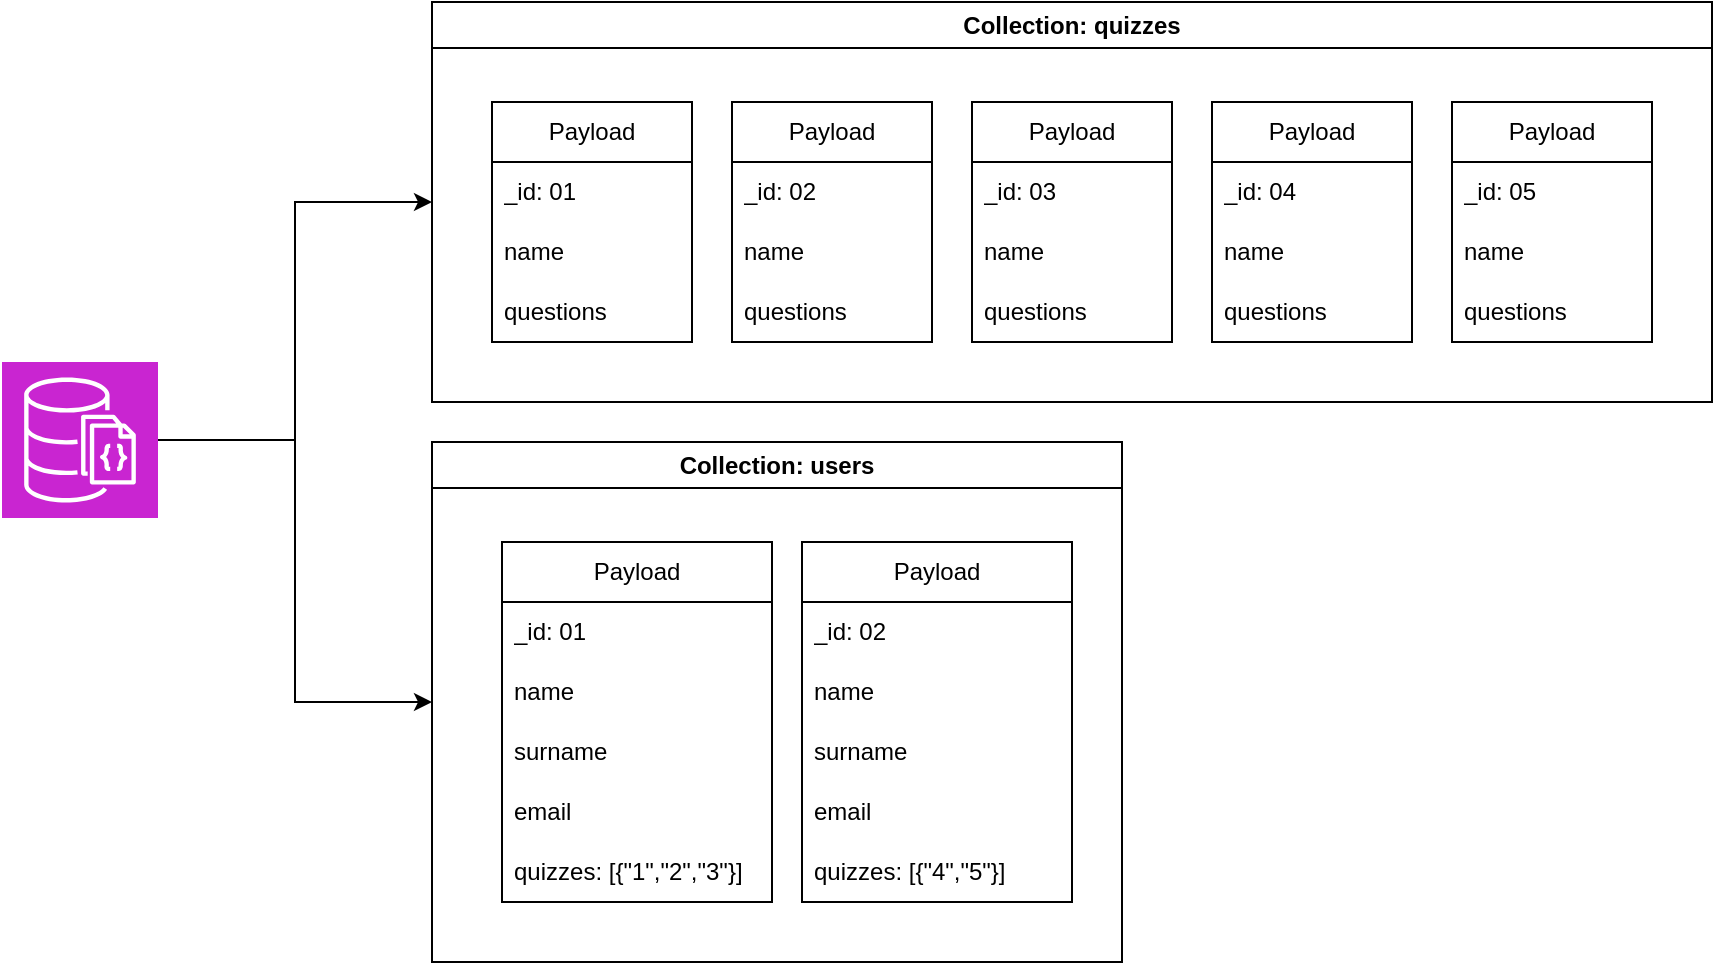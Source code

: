 <mxfile version="26.2.15">
  <diagram name="Page-1" id="5f0bae14-7c28-e335-631c-24af17079c00">
    <mxGraphModel dx="1426" dy="803" grid="1" gridSize="10" guides="1" tooltips="1" connect="1" arrows="1" fold="1" page="1" pageScale="1" pageWidth="1100" pageHeight="850" background="none" math="0" shadow="0">
      <root>
        <mxCell id="0" />
        <mxCell id="1" parent="0" />
        <mxCell id="AUa5Fq05uFnakP-FxT8T-29" value="Collection: quizzes" style="swimlane;whiteSpace=wrap;html=1;" parent="1" vertex="1">
          <mxGeometry x="315" y="150" width="640" height="200" as="geometry">
            <mxRectangle x="315" y="160" width="140" height="30" as="alternateBounds" />
          </mxGeometry>
        </mxCell>
        <mxCell id="AUa5Fq05uFnakP-FxT8T-9" value="Payload" style="swimlane;fontStyle=0;childLayout=stackLayout;horizontal=1;startSize=30;horizontalStack=0;resizeParent=1;resizeParentMax=0;resizeLast=0;collapsible=1;marginBottom=0;whiteSpace=wrap;html=1;" parent="AUa5Fq05uFnakP-FxT8T-29" vertex="1">
          <mxGeometry x="30" y="50" width="100" height="120" as="geometry" />
        </mxCell>
        <mxCell id="AUa5Fq05uFnakP-FxT8T-10" value="_id: 01" style="text;strokeColor=none;fillColor=none;align=left;verticalAlign=middle;spacingLeft=4;spacingRight=4;overflow=hidden;points=[[0,0.5],[1,0.5]];portConstraint=eastwest;rotatable=0;whiteSpace=wrap;html=1;" parent="AUa5Fq05uFnakP-FxT8T-9" vertex="1">
          <mxGeometry y="30" width="100" height="30" as="geometry" />
        </mxCell>
        <mxCell id="AUa5Fq05uFnakP-FxT8T-11" value="name" style="text;strokeColor=none;fillColor=none;align=left;verticalAlign=middle;spacingLeft=4;spacingRight=4;overflow=hidden;points=[[0,0.5],[1,0.5]];portConstraint=eastwest;rotatable=0;whiteSpace=wrap;html=1;" parent="AUa5Fq05uFnakP-FxT8T-9" vertex="1">
          <mxGeometry y="60" width="100" height="30" as="geometry" />
        </mxCell>
        <mxCell id="AUa5Fq05uFnakP-FxT8T-12" value="questions" style="text;strokeColor=none;fillColor=none;align=left;verticalAlign=middle;spacingLeft=4;spacingRight=4;overflow=hidden;points=[[0,0.5],[1,0.5]];portConstraint=eastwest;rotatable=0;whiteSpace=wrap;html=1;" parent="AUa5Fq05uFnakP-FxT8T-9" vertex="1">
          <mxGeometry y="90" width="100" height="30" as="geometry" />
        </mxCell>
        <mxCell id="AUa5Fq05uFnakP-FxT8T-17" value="Payload" style="swimlane;fontStyle=0;childLayout=stackLayout;horizontal=1;startSize=30;horizontalStack=0;resizeParent=1;resizeParentMax=0;resizeLast=0;collapsible=1;marginBottom=0;whiteSpace=wrap;html=1;" parent="AUa5Fq05uFnakP-FxT8T-29" vertex="1">
          <mxGeometry x="150" y="50" width="100" height="120" as="geometry" />
        </mxCell>
        <mxCell id="AUa5Fq05uFnakP-FxT8T-18" value="_id: 02" style="text;strokeColor=none;fillColor=none;align=left;verticalAlign=middle;spacingLeft=4;spacingRight=4;overflow=hidden;points=[[0,0.5],[1,0.5]];portConstraint=eastwest;rotatable=0;whiteSpace=wrap;html=1;" parent="AUa5Fq05uFnakP-FxT8T-17" vertex="1">
          <mxGeometry y="30" width="100" height="30" as="geometry" />
        </mxCell>
        <mxCell id="AUa5Fq05uFnakP-FxT8T-19" value="name" style="text;strokeColor=none;fillColor=none;align=left;verticalAlign=middle;spacingLeft=4;spacingRight=4;overflow=hidden;points=[[0,0.5],[1,0.5]];portConstraint=eastwest;rotatable=0;whiteSpace=wrap;html=1;" parent="AUa5Fq05uFnakP-FxT8T-17" vertex="1">
          <mxGeometry y="60" width="100" height="30" as="geometry" />
        </mxCell>
        <mxCell id="AUa5Fq05uFnakP-FxT8T-20" value="questions" style="text;strokeColor=none;fillColor=none;align=left;verticalAlign=middle;spacingLeft=4;spacingRight=4;overflow=hidden;points=[[0,0.5],[1,0.5]];portConstraint=eastwest;rotatable=0;whiteSpace=wrap;html=1;" parent="AUa5Fq05uFnakP-FxT8T-17" vertex="1">
          <mxGeometry y="90" width="100" height="30" as="geometry" />
        </mxCell>
        <mxCell id="AUa5Fq05uFnakP-FxT8T-21" value="Payload" style="swimlane;fontStyle=0;childLayout=stackLayout;horizontal=1;startSize=30;horizontalStack=0;resizeParent=1;resizeParentMax=0;resizeLast=0;collapsible=1;marginBottom=0;whiteSpace=wrap;html=1;" parent="AUa5Fq05uFnakP-FxT8T-29" vertex="1">
          <mxGeometry x="270" y="50" width="100" height="120" as="geometry" />
        </mxCell>
        <mxCell id="AUa5Fq05uFnakP-FxT8T-22" value="_id: 03" style="text;strokeColor=none;fillColor=none;align=left;verticalAlign=middle;spacingLeft=4;spacingRight=4;overflow=hidden;points=[[0,0.5],[1,0.5]];portConstraint=eastwest;rotatable=0;whiteSpace=wrap;html=1;" parent="AUa5Fq05uFnakP-FxT8T-21" vertex="1">
          <mxGeometry y="30" width="100" height="30" as="geometry" />
        </mxCell>
        <mxCell id="AUa5Fq05uFnakP-FxT8T-23" value="name" style="text;strokeColor=none;fillColor=none;align=left;verticalAlign=middle;spacingLeft=4;spacingRight=4;overflow=hidden;points=[[0,0.5],[1,0.5]];portConstraint=eastwest;rotatable=0;whiteSpace=wrap;html=1;" parent="AUa5Fq05uFnakP-FxT8T-21" vertex="1">
          <mxGeometry y="60" width="100" height="30" as="geometry" />
        </mxCell>
        <mxCell id="AUa5Fq05uFnakP-FxT8T-24" value="questions" style="text;strokeColor=none;fillColor=none;align=left;verticalAlign=middle;spacingLeft=4;spacingRight=4;overflow=hidden;points=[[0,0.5],[1,0.5]];portConstraint=eastwest;rotatable=0;whiteSpace=wrap;html=1;" parent="AUa5Fq05uFnakP-FxT8T-21" vertex="1">
          <mxGeometry y="90" width="100" height="30" as="geometry" />
        </mxCell>
        <mxCell id="AUa5Fq05uFnakP-FxT8T-25" value="Payload" style="swimlane;fontStyle=0;childLayout=stackLayout;horizontal=1;startSize=30;horizontalStack=0;resizeParent=1;resizeParentMax=0;resizeLast=0;collapsible=1;marginBottom=0;whiteSpace=wrap;html=1;" parent="AUa5Fq05uFnakP-FxT8T-29" vertex="1">
          <mxGeometry x="390" y="50" width="100" height="120" as="geometry" />
        </mxCell>
        <mxCell id="AUa5Fq05uFnakP-FxT8T-26" value="_id: 04" style="text;strokeColor=none;fillColor=none;align=left;verticalAlign=middle;spacingLeft=4;spacingRight=4;overflow=hidden;points=[[0,0.5],[1,0.5]];portConstraint=eastwest;rotatable=0;whiteSpace=wrap;html=1;" parent="AUa5Fq05uFnakP-FxT8T-25" vertex="1">
          <mxGeometry y="30" width="100" height="30" as="geometry" />
        </mxCell>
        <mxCell id="AUa5Fq05uFnakP-FxT8T-27" value="name" style="text;strokeColor=none;fillColor=none;align=left;verticalAlign=middle;spacingLeft=4;spacingRight=4;overflow=hidden;points=[[0,0.5],[1,0.5]];portConstraint=eastwest;rotatable=0;whiteSpace=wrap;html=1;" parent="AUa5Fq05uFnakP-FxT8T-25" vertex="1">
          <mxGeometry y="60" width="100" height="30" as="geometry" />
        </mxCell>
        <mxCell id="AUa5Fq05uFnakP-FxT8T-28" value="questions" style="text;strokeColor=none;fillColor=none;align=left;verticalAlign=middle;spacingLeft=4;spacingRight=4;overflow=hidden;points=[[0,0.5],[1,0.5]];portConstraint=eastwest;rotatable=0;whiteSpace=wrap;html=1;" parent="AUa5Fq05uFnakP-FxT8T-25" vertex="1">
          <mxGeometry y="90" width="100" height="30" as="geometry" />
        </mxCell>
        <mxCell id="AUa5Fq05uFnakP-FxT8T-13" value="Payload" style="swimlane;fontStyle=0;childLayout=stackLayout;horizontal=1;startSize=30;horizontalStack=0;resizeParent=1;resizeParentMax=0;resizeLast=0;collapsible=1;marginBottom=0;whiteSpace=wrap;html=1;" parent="AUa5Fq05uFnakP-FxT8T-29" vertex="1">
          <mxGeometry x="510" y="50" width="100" height="120" as="geometry" />
        </mxCell>
        <mxCell id="AUa5Fq05uFnakP-FxT8T-14" value="_id: 05" style="text;strokeColor=none;fillColor=none;align=left;verticalAlign=middle;spacingLeft=4;spacingRight=4;overflow=hidden;points=[[0,0.5],[1,0.5]];portConstraint=eastwest;rotatable=0;whiteSpace=wrap;html=1;" parent="AUa5Fq05uFnakP-FxT8T-13" vertex="1">
          <mxGeometry y="30" width="100" height="30" as="geometry" />
        </mxCell>
        <mxCell id="AUa5Fq05uFnakP-FxT8T-15" value="name" style="text;strokeColor=none;fillColor=none;align=left;verticalAlign=middle;spacingLeft=4;spacingRight=4;overflow=hidden;points=[[0,0.5],[1,0.5]];portConstraint=eastwest;rotatable=0;whiteSpace=wrap;html=1;" parent="AUa5Fq05uFnakP-FxT8T-13" vertex="1">
          <mxGeometry y="60" width="100" height="30" as="geometry" />
        </mxCell>
        <mxCell id="AUa5Fq05uFnakP-FxT8T-16" value="questions" style="text;strokeColor=none;fillColor=none;align=left;verticalAlign=middle;spacingLeft=4;spacingRight=4;overflow=hidden;points=[[0,0.5],[1,0.5]];portConstraint=eastwest;rotatable=0;whiteSpace=wrap;html=1;" parent="AUa5Fq05uFnakP-FxT8T-13" vertex="1">
          <mxGeometry y="90" width="100" height="30" as="geometry" />
        </mxCell>
        <mxCell id="AUa5Fq05uFnakP-FxT8T-31" style="edgeStyle=orthogonalEdgeStyle;rounded=0;orthogonalLoop=1;jettySize=auto;html=1;exitX=1;exitY=0.5;exitDx=0;exitDy=0;exitPerimeter=0;entryX=0;entryY=0.5;entryDx=0;entryDy=0;" parent="1" source="AUa5Fq05uFnakP-FxT8T-30" target="AUa5Fq05uFnakP-FxT8T-29" edge="1">
          <mxGeometry relative="1" as="geometry" />
        </mxCell>
        <mxCell id="AUa5Fq05uFnakP-FxT8T-53" style="edgeStyle=orthogonalEdgeStyle;rounded=0;orthogonalLoop=1;jettySize=auto;html=1;exitX=1;exitY=0.5;exitDx=0;exitDy=0;exitPerimeter=0;entryX=0;entryY=0.5;entryDx=0;entryDy=0;" parent="1" source="AUa5Fq05uFnakP-FxT8T-30" target="AUa5Fq05uFnakP-FxT8T-52" edge="1">
          <mxGeometry relative="1" as="geometry" />
        </mxCell>
        <mxCell id="AUa5Fq05uFnakP-FxT8T-30" value="" style="sketch=0;points=[[0,0,0],[0.25,0,0],[0.5,0,0],[0.75,0,0],[1,0,0],[0,1,0],[0.25,1,0],[0.5,1,0],[0.75,1,0],[1,1,0],[0,0.25,0],[0,0.5,0],[0,0.75,0],[1,0.25,0],[1,0.5,0],[1,0.75,0]];outlineConnect=0;fontColor=#232F3E;fillColor=#C925D1;strokeColor=#ffffff;dashed=0;verticalLabelPosition=bottom;verticalAlign=top;align=center;html=1;fontSize=12;fontStyle=0;aspect=fixed;shape=mxgraph.aws4.resourceIcon;resIcon=mxgraph.aws4.documentdb_with_mongodb_compatibility;" parent="1" vertex="1">
          <mxGeometry x="100" y="330" width="78" height="78" as="geometry" />
        </mxCell>
        <mxCell id="AUa5Fq05uFnakP-FxT8T-52" value="Collection: users" style="swimlane;whiteSpace=wrap;html=1;" parent="1" vertex="1">
          <mxGeometry x="315" y="370" width="345" height="260" as="geometry">
            <mxRectangle x="315" y="370" width="130" height="30" as="alternateBounds" />
          </mxGeometry>
        </mxCell>
        <mxCell id="AUa5Fq05uFnakP-FxT8T-56" value="Payload" style="swimlane;fontStyle=0;childLayout=stackLayout;horizontal=1;startSize=30;horizontalStack=0;resizeParent=1;resizeParentMax=0;resizeLast=0;collapsible=1;marginBottom=0;whiteSpace=wrap;html=1;" parent="AUa5Fq05uFnakP-FxT8T-52" vertex="1">
          <mxGeometry x="185" y="50" width="135" height="180" as="geometry" />
        </mxCell>
        <mxCell id="AUa5Fq05uFnakP-FxT8T-57" value="_id: 02" style="text;strokeColor=none;fillColor=none;align=left;verticalAlign=middle;spacingLeft=4;spacingRight=4;overflow=hidden;points=[[0,0.5],[1,0.5]];portConstraint=eastwest;rotatable=0;whiteSpace=wrap;html=1;" parent="AUa5Fq05uFnakP-FxT8T-56" vertex="1">
          <mxGeometry y="30" width="135" height="30" as="geometry" />
        </mxCell>
        <mxCell id="AUa5Fq05uFnakP-FxT8T-58" value="name" style="text;strokeColor=none;fillColor=none;align=left;verticalAlign=middle;spacingLeft=4;spacingRight=4;overflow=hidden;points=[[0,0.5],[1,0.5]];portConstraint=eastwest;rotatable=0;whiteSpace=wrap;html=1;" parent="AUa5Fq05uFnakP-FxT8T-56" vertex="1">
          <mxGeometry y="60" width="135" height="30" as="geometry" />
        </mxCell>
        <mxCell id="AUa5Fq05uFnakP-FxT8T-59" value="surname" style="text;strokeColor=none;fillColor=none;align=left;verticalAlign=middle;spacingLeft=4;spacingRight=4;overflow=hidden;points=[[0,0.5],[1,0.5]];portConstraint=eastwest;rotatable=0;whiteSpace=wrap;html=1;" parent="AUa5Fq05uFnakP-FxT8T-56" vertex="1">
          <mxGeometry y="90" width="135" height="30" as="geometry" />
        </mxCell>
        <mxCell id="AUa5Fq05uFnakP-FxT8T-60" value="email" style="text;strokeColor=none;fillColor=none;align=left;verticalAlign=middle;spacingLeft=4;spacingRight=4;overflow=hidden;points=[[0,0.5],[1,0.5]];portConstraint=eastwest;rotatable=0;whiteSpace=wrap;html=1;" parent="AUa5Fq05uFnakP-FxT8T-56" vertex="1">
          <mxGeometry y="120" width="135" height="30" as="geometry" />
        </mxCell>
        <mxCell id="AUa5Fq05uFnakP-FxT8T-61" value="quizzes: [{&quot;4&quot;,&quot;5&quot;}]" style="text;strokeColor=none;fillColor=none;align=left;verticalAlign=middle;spacingLeft=4;spacingRight=4;overflow=hidden;points=[[0,0.5],[1,0.5]];portConstraint=eastwest;rotatable=0;whiteSpace=wrap;html=1;" parent="AUa5Fq05uFnakP-FxT8T-56" vertex="1">
          <mxGeometry y="150" width="135" height="30" as="geometry" />
        </mxCell>
        <mxCell id="AUa5Fq05uFnakP-FxT8T-32" value="Payload" style="swimlane;fontStyle=0;childLayout=stackLayout;horizontal=1;startSize=30;horizontalStack=0;resizeParent=1;resizeParentMax=0;resizeLast=0;collapsible=1;marginBottom=0;whiteSpace=wrap;html=1;" parent="AUa5Fq05uFnakP-FxT8T-52" vertex="1">
          <mxGeometry x="35" y="50" width="135" height="180" as="geometry" />
        </mxCell>
        <mxCell id="AUa5Fq05uFnakP-FxT8T-33" value="_id: 01" style="text;strokeColor=none;fillColor=none;align=left;verticalAlign=middle;spacingLeft=4;spacingRight=4;overflow=hidden;points=[[0,0.5],[1,0.5]];portConstraint=eastwest;rotatable=0;whiteSpace=wrap;html=1;" parent="AUa5Fq05uFnakP-FxT8T-32" vertex="1">
          <mxGeometry y="30" width="135" height="30" as="geometry" />
        </mxCell>
        <mxCell id="AUa5Fq05uFnakP-FxT8T-34" value="name" style="text;strokeColor=none;fillColor=none;align=left;verticalAlign=middle;spacingLeft=4;spacingRight=4;overflow=hidden;points=[[0,0.5],[1,0.5]];portConstraint=eastwest;rotatable=0;whiteSpace=wrap;html=1;" parent="AUa5Fq05uFnakP-FxT8T-32" vertex="1">
          <mxGeometry y="60" width="135" height="30" as="geometry" />
        </mxCell>
        <mxCell id="AUa5Fq05uFnakP-FxT8T-35" value="surname" style="text;strokeColor=none;fillColor=none;align=left;verticalAlign=middle;spacingLeft=4;spacingRight=4;overflow=hidden;points=[[0,0.5],[1,0.5]];portConstraint=eastwest;rotatable=0;whiteSpace=wrap;html=1;" parent="AUa5Fq05uFnakP-FxT8T-32" vertex="1">
          <mxGeometry y="90" width="135" height="30" as="geometry" />
        </mxCell>
        <mxCell id="AUa5Fq05uFnakP-FxT8T-54" value="email" style="text;strokeColor=none;fillColor=none;align=left;verticalAlign=middle;spacingLeft=4;spacingRight=4;overflow=hidden;points=[[0,0.5],[1,0.5]];portConstraint=eastwest;rotatable=0;whiteSpace=wrap;html=1;" parent="AUa5Fq05uFnakP-FxT8T-32" vertex="1">
          <mxGeometry y="120" width="135" height="30" as="geometry" />
        </mxCell>
        <mxCell id="AUa5Fq05uFnakP-FxT8T-55" value="quizzes: [{&quot;1&quot;,&quot;2&quot;,&quot;3&quot;}]" style="text;strokeColor=none;fillColor=none;align=left;verticalAlign=middle;spacingLeft=4;spacingRight=4;overflow=hidden;points=[[0,0.5],[1,0.5]];portConstraint=eastwest;rotatable=0;whiteSpace=wrap;html=1;" parent="AUa5Fq05uFnakP-FxT8T-32" vertex="1">
          <mxGeometry y="150" width="135" height="30" as="geometry" />
        </mxCell>
      </root>
    </mxGraphModel>
  </diagram>
</mxfile>
